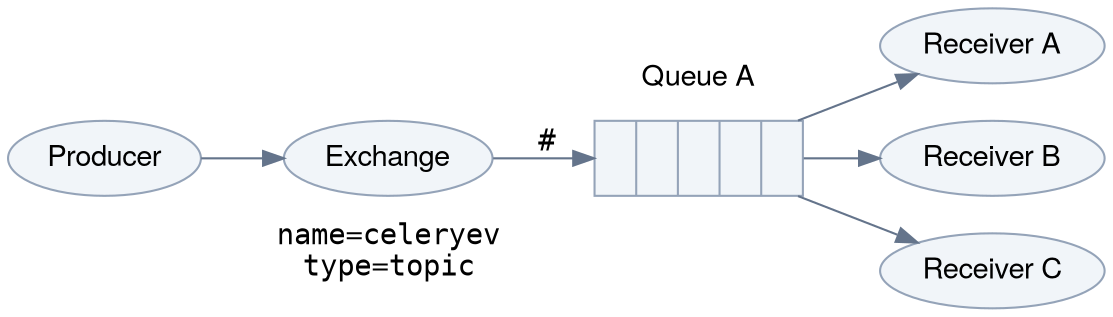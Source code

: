 digraph {
  rankdir=LR;
  fontname="Helvetica Neue";
  node [style="filled", color="#94a3b8", fillcolor="#f1f5f9", fontname="Helvetica Neue"];
  edge [color="#64748b"];

  producer [label="Producer"];

  subgraph cluster_exchange {
    label="name=celeryev\ntype=topic";
    labelloc="b";
    color=transparent;
    fontname="monospace";
    exchange [label="Exchange", shape="ellipse"];
  }

  subgraph cluster_queue_a {
    label="Queue A";
    color=transparent;
    queue_a [label="{||||}", shape="record"];
  }

  consumer_a [label="Receiver A"];
  consumer_b [label="Receiver B"];
  consumer_c [label="Receiver C"];

  producer -> exchange;
  exchange -> queue_a [label="#", fontname="monospace"];
  queue_a -> consumer_a;
  queue_a -> consumer_b;
  queue_a -> consumer_c;
}
